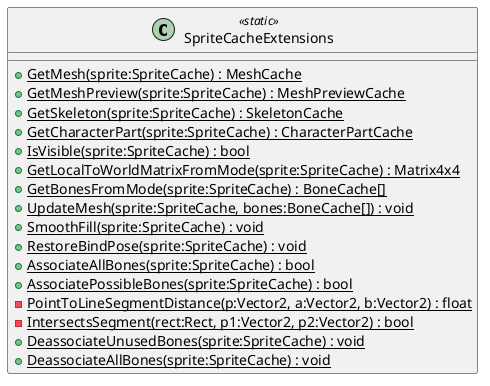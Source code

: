 @startuml
class SpriteCacheExtensions <<static>> {
    + {static} GetMesh(sprite:SpriteCache) : MeshCache
    + {static} GetMeshPreview(sprite:SpriteCache) : MeshPreviewCache
    + {static} GetSkeleton(sprite:SpriteCache) : SkeletonCache
    + {static} GetCharacterPart(sprite:SpriteCache) : CharacterPartCache
    + {static} IsVisible(sprite:SpriteCache) : bool
    + {static} GetLocalToWorldMatrixFromMode(sprite:SpriteCache) : Matrix4x4
    + {static} GetBonesFromMode(sprite:SpriteCache) : BoneCache[]
    + {static} UpdateMesh(sprite:SpriteCache, bones:BoneCache[]) : void
    + {static} SmoothFill(sprite:SpriteCache) : void
    + {static} RestoreBindPose(sprite:SpriteCache) : void
    + {static} AssociateAllBones(sprite:SpriteCache) : bool
    + {static} AssociatePossibleBones(sprite:SpriteCache) : bool
    {static} - PointToLineSegmentDistance(p:Vector2, a:Vector2, b:Vector2) : float
    {static} - IntersectsSegment(rect:Rect, p1:Vector2, p2:Vector2) : bool
    + {static} DeassociateUnusedBones(sprite:SpriteCache) : void
    + {static} DeassociateAllBones(sprite:SpriteCache) : void
}
@enduml
